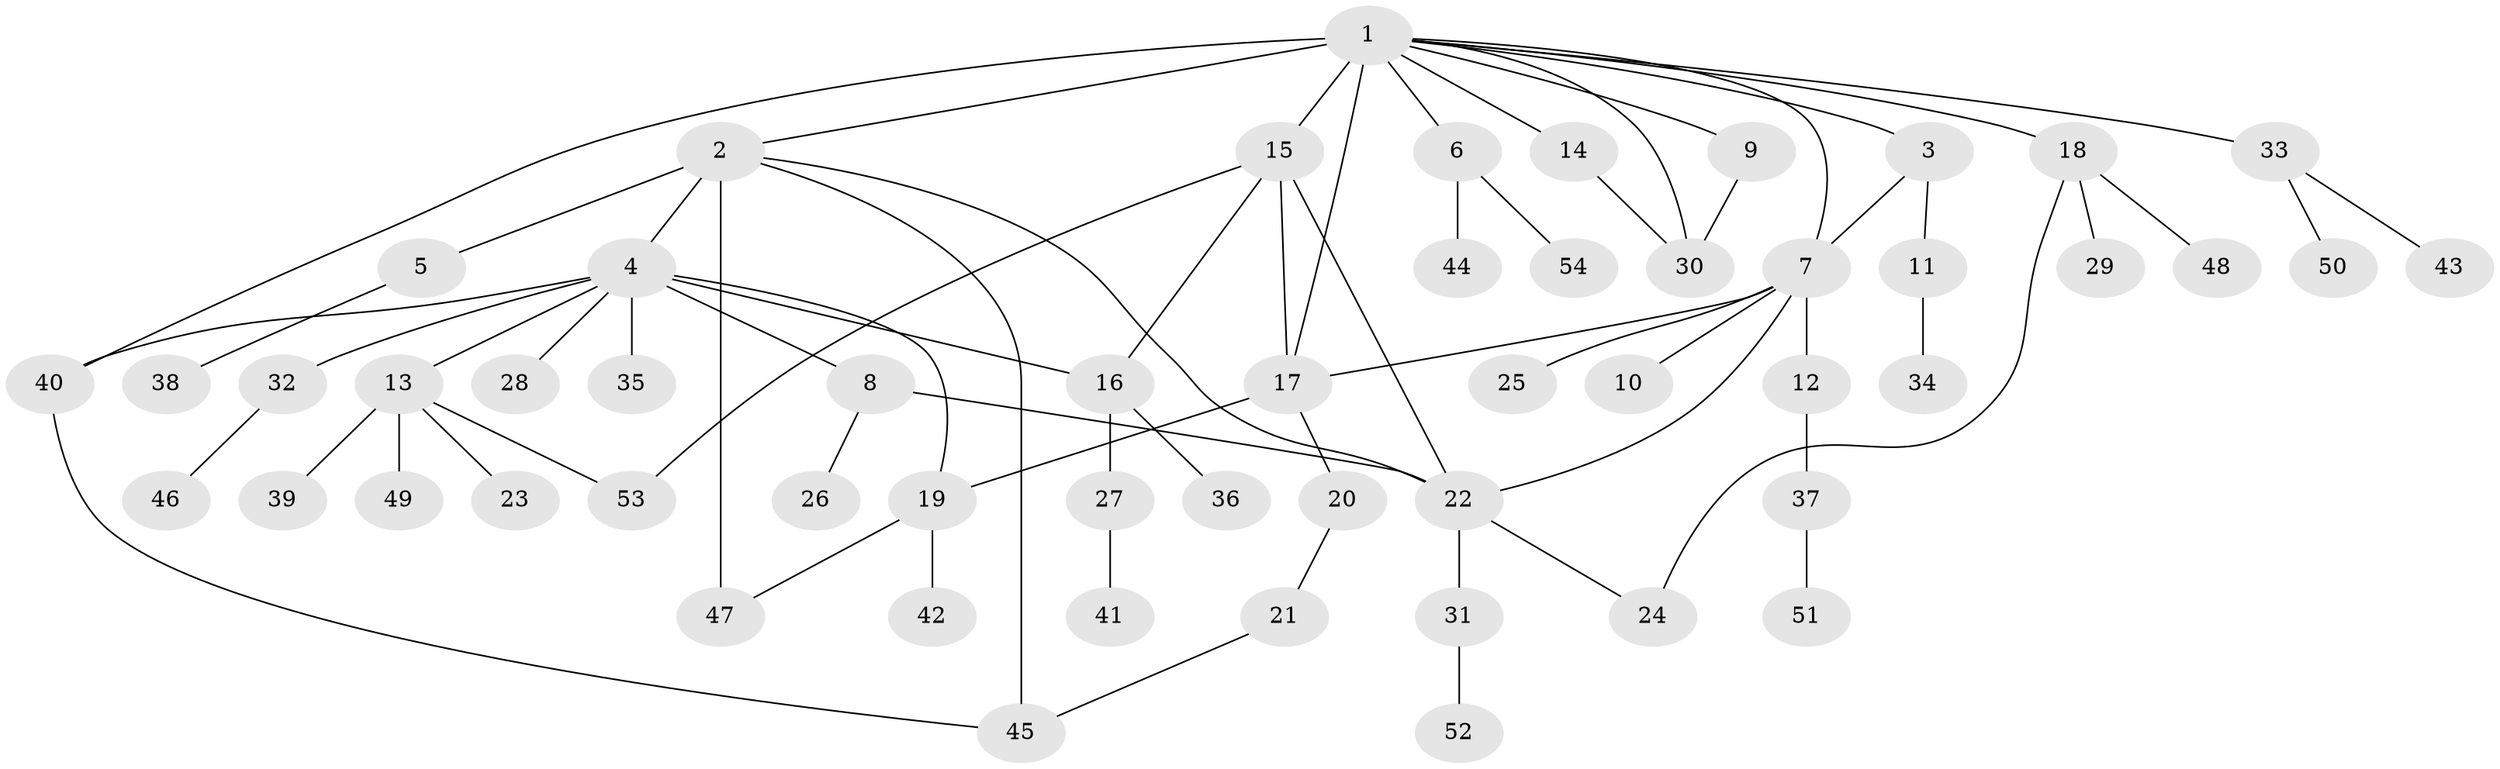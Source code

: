 // original degree distribution, {23: 0.009259259259259259, 10: 0.009259259259259259, 4: 0.046296296296296294, 13: 0.009259259259259259, 3: 0.1574074074074074, 9: 0.009259259259259259, 1: 0.5462962962962963, 2: 0.14814814814814814, 6: 0.037037037037037035, 5: 0.027777777777777776}
// Generated by graph-tools (version 1.1) at 2025/35/03/09/25 02:35:38]
// undirected, 54 vertices, 69 edges
graph export_dot {
graph [start="1"]
  node [color=gray90,style=filled];
  1;
  2;
  3;
  4;
  5;
  6;
  7;
  8;
  9;
  10;
  11;
  12;
  13;
  14;
  15;
  16;
  17;
  18;
  19;
  20;
  21;
  22;
  23;
  24;
  25;
  26;
  27;
  28;
  29;
  30;
  31;
  32;
  33;
  34;
  35;
  36;
  37;
  38;
  39;
  40;
  41;
  42;
  43;
  44;
  45;
  46;
  47;
  48;
  49;
  50;
  51;
  52;
  53;
  54;
  1 -- 2 [weight=1.0];
  1 -- 3 [weight=1.0];
  1 -- 6 [weight=1.0];
  1 -- 7 [weight=1.0];
  1 -- 9 [weight=2.0];
  1 -- 14 [weight=1.0];
  1 -- 15 [weight=8.0];
  1 -- 17 [weight=1.0];
  1 -- 18 [weight=1.0];
  1 -- 30 [weight=1.0];
  1 -- 33 [weight=2.0];
  1 -- 40 [weight=1.0];
  2 -- 4 [weight=1.0];
  2 -- 5 [weight=1.0];
  2 -- 22 [weight=1.0];
  2 -- 45 [weight=1.0];
  2 -- 47 [weight=4.0];
  3 -- 7 [weight=1.0];
  3 -- 11 [weight=1.0];
  4 -- 8 [weight=4.0];
  4 -- 13 [weight=1.0];
  4 -- 16 [weight=1.0];
  4 -- 19 [weight=1.0];
  4 -- 28 [weight=1.0];
  4 -- 32 [weight=1.0];
  4 -- 35 [weight=1.0];
  4 -- 40 [weight=1.0];
  5 -- 38 [weight=1.0];
  6 -- 44 [weight=1.0];
  6 -- 54 [weight=1.0];
  7 -- 10 [weight=2.0];
  7 -- 12 [weight=1.0];
  7 -- 17 [weight=1.0];
  7 -- 22 [weight=1.0];
  7 -- 25 [weight=1.0];
  8 -- 22 [weight=1.0];
  8 -- 26 [weight=1.0];
  9 -- 30 [weight=2.0];
  11 -- 34 [weight=1.0];
  12 -- 37 [weight=4.0];
  13 -- 23 [weight=1.0];
  13 -- 39 [weight=1.0];
  13 -- 49 [weight=1.0];
  13 -- 53 [weight=1.0];
  14 -- 30 [weight=1.0];
  15 -- 16 [weight=1.0];
  15 -- 17 [weight=1.0];
  15 -- 22 [weight=1.0];
  15 -- 53 [weight=1.0];
  16 -- 27 [weight=1.0];
  16 -- 36 [weight=1.0];
  17 -- 19 [weight=1.0];
  17 -- 20 [weight=1.0];
  18 -- 24 [weight=1.0];
  18 -- 29 [weight=1.0];
  18 -- 48 [weight=1.0];
  19 -- 42 [weight=3.0];
  19 -- 47 [weight=2.0];
  20 -- 21 [weight=1.0];
  21 -- 45 [weight=1.0];
  22 -- 24 [weight=1.0];
  22 -- 31 [weight=1.0];
  27 -- 41 [weight=1.0];
  31 -- 52 [weight=1.0];
  32 -- 46 [weight=1.0];
  33 -- 43 [weight=1.0];
  33 -- 50 [weight=1.0];
  37 -- 51 [weight=1.0];
  40 -- 45 [weight=1.0];
}

